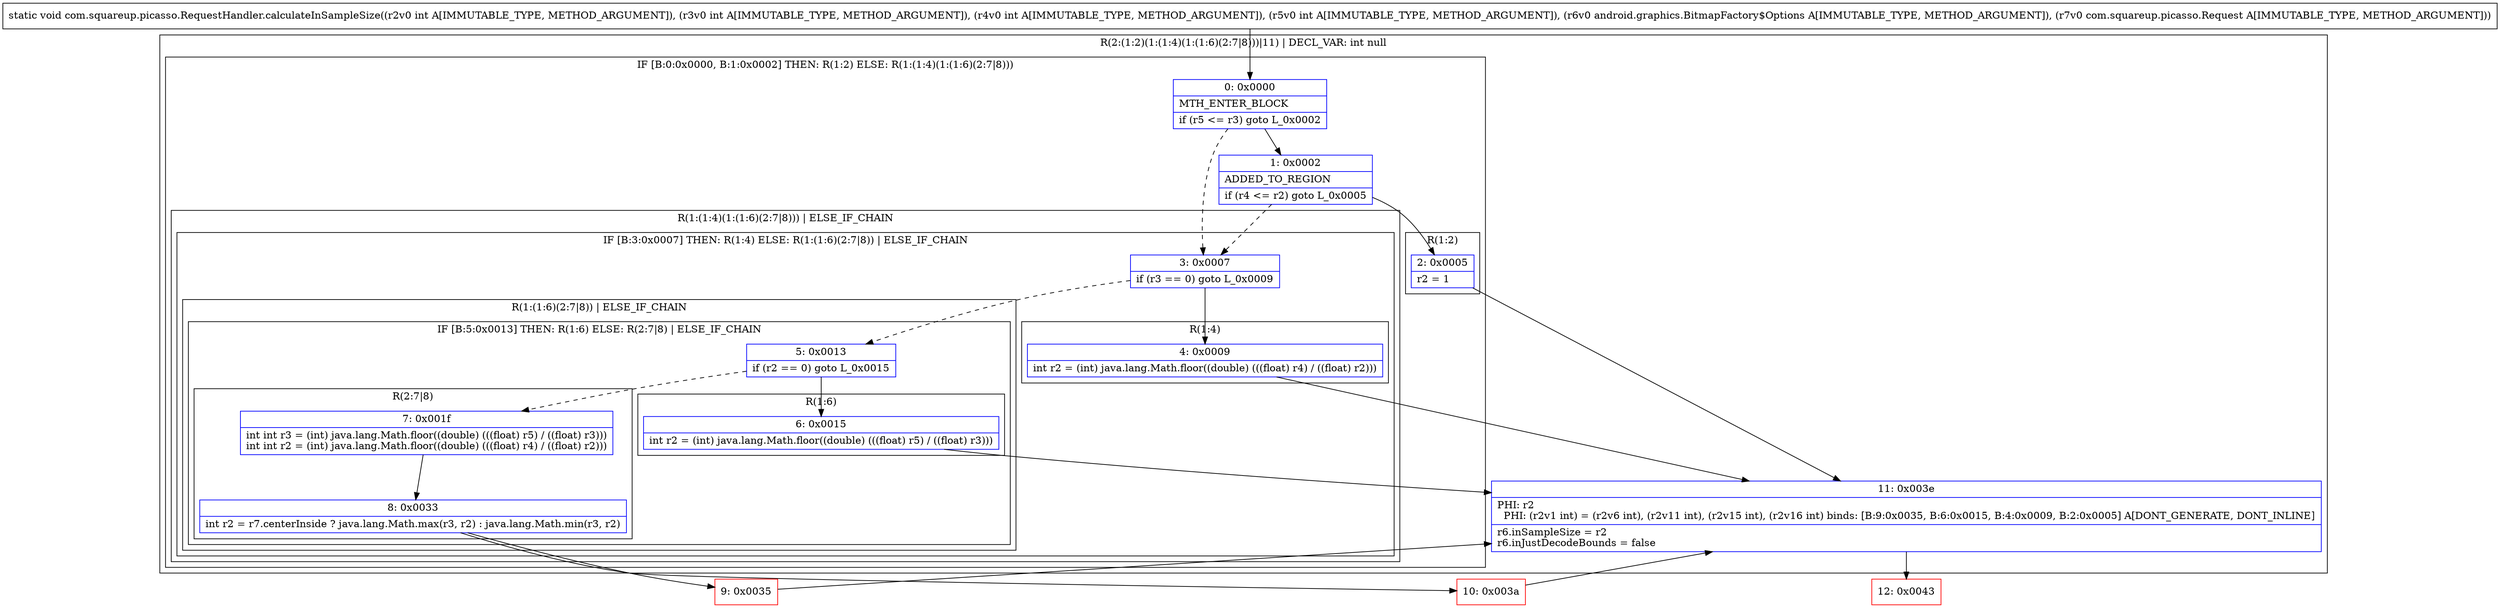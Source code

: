 digraph "CFG forcom.squareup.picasso.RequestHandler.calculateInSampleSize(IIIILandroid\/graphics\/BitmapFactory$Options;Lcom\/squareup\/picasso\/Request;)V" {
subgraph cluster_Region_43760151 {
label = "R(2:(1:2)(1:(1:4)(1:(1:6)(2:7|8)))|11) | DECL_VAR: int null\l";
node [shape=record,color=blue];
subgraph cluster_IfRegion_151826200 {
label = "IF [B:0:0x0000, B:1:0x0002] THEN: R(1:2) ELSE: R(1:(1:4)(1:(1:6)(2:7|8)))";
node [shape=record,color=blue];
Node_0 [shape=record,label="{0\:\ 0x0000|MTH_ENTER_BLOCK\l|if (r5 \<= r3) goto L_0x0002\l}"];
Node_1 [shape=record,label="{1\:\ 0x0002|ADDED_TO_REGION\l|if (r4 \<= r2) goto L_0x0005\l}"];
subgraph cluster_Region_1739699965 {
label = "R(1:2)";
node [shape=record,color=blue];
Node_2 [shape=record,label="{2\:\ 0x0005|r2 = 1\l}"];
}
subgraph cluster_Region_1597400605 {
label = "R(1:(1:4)(1:(1:6)(2:7|8))) | ELSE_IF_CHAIN\l";
node [shape=record,color=blue];
subgraph cluster_IfRegion_787750798 {
label = "IF [B:3:0x0007] THEN: R(1:4) ELSE: R(1:(1:6)(2:7|8)) | ELSE_IF_CHAIN\l";
node [shape=record,color=blue];
Node_3 [shape=record,label="{3\:\ 0x0007|if (r3 == 0) goto L_0x0009\l}"];
subgraph cluster_Region_1243922662 {
label = "R(1:4)";
node [shape=record,color=blue];
Node_4 [shape=record,label="{4\:\ 0x0009|int r2 = (int) java.lang.Math.floor((double) (((float) r4) \/ ((float) r2)))\l}"];
}
subgraph cluster_Region_1910526789 {
label = "R(1:(1:6)(2:7|8)) | ELSE_IF_CHAIN\l";
node [shape=record,color=blue];
subgraph cluster_IfRegion_494421518 {
label = "IF [B:5:0x0013] THEN: R(1:6) ELSE: R(2:7|8) | ELSE_IF_CHAIN\l";
node [shape=record,color=blue];
Node_5 [shape=record,label="{5\:\ 0x0013|if (r2 == 0) goto L_0x0015\l}"];
subgraph cluster_Region_70456172 {
label = "R(1:6)";
node [shape=record,color=blue];
Node_6 [shape=record,label="{6\:\ 0x0015|int r2 = (int) java.lang.Math.floor((double) (((float) r5) \/ ((float) r3)))\l}"];
}
subgraph cluster_Region_1230754505 {
label = "R(2:7|8)";
node [shape=record,color=blue];
Node_7 [shape=record,label="{7\:\ 0x001f|int int r3 = (int) java.lang.Math.floor((double) (((float) r5) \/ ((float) r3)))\lint int r2 = (int) java.lang.Math.floor((double) (((float) r4) \/ ((float) r2)))\l}"];
Node_8 [shape=record,label="{8\:\ 0x0033|int r2 = r7.centerInside ? java.lang.Math.max(r3, r2) : java.lang.Math.min(r3, r2)\l}"];
}
}
}
}
}
}
Node_11 [shape=record,label="{11\:\ 0x003e|PHI: r2 \l  PHI: (r2v1 int) = (r2v6 int), (r2v11 int), (r2v15 int), (r2v16 int) binds: [B:9:0x0035, B:6:0x0015, B:4:0x0009, B:2:0x0005] A[DONT_GENERATE, DONT_INLINE]\l|r6.inSampleSize = r2\lr6.inJustDecodeBounds = false\l}"];
}
Node_9 [shape=record,color=red,label="{9\:\ 0x0035}"];
Node_10 [shape=record,color=red,label="{10\:\ 0x003a}"];
Node_12 [shape=record,color=red,label="{12\:\ 0x0043}"];
MethodNode[shape=record,label="{static void com.squareup.picasso.RequestHandler.calculateInSampleSize((r2v0 int A[IMMUTABLE_TYPE, METHOD_ARGUMENT]), (r3v0 int A[IMMUTABLE_TYPE, METHOD_ARGUMENT]), (r4v0 int A[IMMUTABLE_TYPE, METHOD_ARGUMENT]), (r5v0 int A[IMMUTABLE_TYPE, METHOD_ARGUMENT]), (r6v0 android.graphics.BitmapFactory$Options A[IMMUTABLE_TYPE, METHOD_ARGUMENT]), (r7v0 com.squareup.picasso.Request A[IMMUTABLE_TYPE, METHOD_ARGUMENT])) }"];
MethodNode -> Node_0;
Node_0 -> Node_1;
Node_0 -> Node_3[style=dashed];
Node_1 -> Node_2;
Node_1 -> Node_3[style=dashed];
Node_2 -> Node_11;
Node_3 -> Node_4;
Node_3 -> Node_5[style=dashed];
Node_4 -> Node_11;
Node_5 -> Node_6;
Node_5 -> Node_7[style=dashed];
Node_6 -> Node_11;
Node_7 -> Node_8;
Node_8 -> Node_9;
Node_8 -> Node_10;
Node_11 -> Node_12;
Node_9 -> Node_11;
Node_10 -> Node_11;
}

